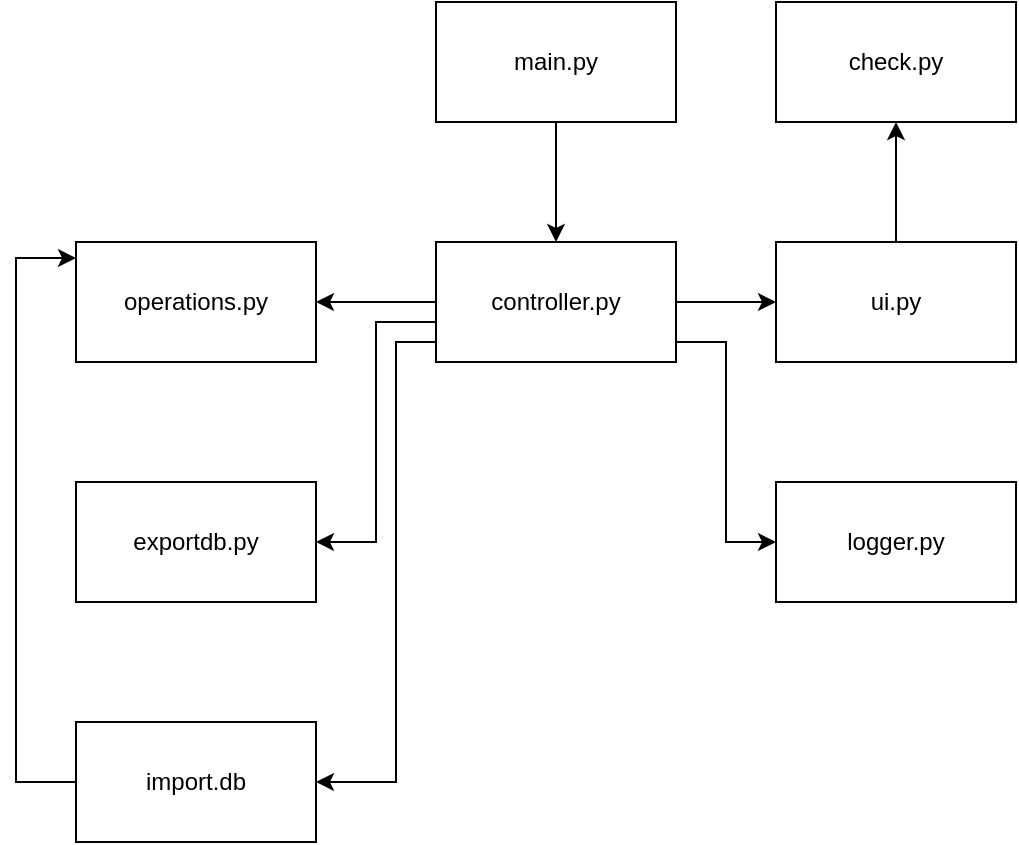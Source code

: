 <mxfile>
    <diagram id="-akxkNzu8XAtu_iUrY7z" name="Страница 1">
        <mxGraphModel dx="798" dy="177" grid="1" gridSize="10" guides="1" tooltips="1" connect="1" arrows="1" fold="1" page="1" pageScale="1" pageWidth="827" pageHeight="1169" math="0" shadow="0">
            <root>
                <mxCell id="0"/>
                <mxCell id="1" parent="0"/>
                <mxCell id="VP_z4Ou5BWgQG30qcxvn-9" style="edgeStyle=orthogonalEdgeStyle;rounded=0;orthogonalLoop=1;jettySize=auto;html=1;entryX=0.5;entryY=0;entryDx=0;entryDy=0;" parent="1" source="VP_z4Ou5BWgQG30qcxvn-1" target="VP_z4Ou5BWgQG30qcxvn-2" edge="1">
                    <mxGeometry relative="1" as="geometry"/>
                </mxCell>
                <mxCell id="VP_z4Ou5BWgQG30qcxvn-1" value="main.py" style="rounded=0;whiteSpace=wrap;html=1;" parent="1" vertex="1">
                    <mxGeometry x="330" y="100" width="120" height="60" as="geometry"/>
                </mxCell>
                <mxCell id="VP_z4Ou5BWgQG30qcxvn-10" style="edgeStyle=orthogonalEdgeStyle;rounded=0;orthogonalLoop=1;jettySize=auto;html=1;entryX=0;entryY=0.5;entryDx=0;entryDy=0;" parent="1" source="VP_z4Ou5BWgQG30qcxvn-2" target="VP_z4Ou5BWgQG30qcxvn-3" edge="1">
                    <mxGeometry relative="1" as="geometry"/>
                </mxCell>
                <mxCell id="VP_z4Ou5BWgQG30qcxvn-14" style="edgeStyle=orthogonalEdgeStyle;rounded=0;orthogonalLoop=1;jettySize=auto;html=1;entryX=0;entryY=0.5;entryDx=0;entryDy=0;" parent="1" source="VP_z4Ou5BWgQG30qcxvn-2" target="VP_z4Ou5BWgQG30qcxvn-8" edge="1">
                    <mxGeometry relative="1" as="geometry">
                        <Array as="points">
                            <mxPoint x="475" y="270"/>
                            <mxPoint x="475" y="370"/>
                        </Array>
                    </mxGeometry>
                </mxCell>
                <mxCell id="VP_z4Ou5BWgQG30qcxvn-15" style="edgeStyle=orthogonalEdgeStyle;rounded=0;orthogonalLoop=1;jettySize=auto;html=1;entryX=1;entryY=0.5;entryDx=0;entryDy=0;" parent="1" source="VP_z4Ou5BWgQG30qcxvn-2" target="VP_z4Ou5BWgQG30qcxvn-5" edge="1">
                    <mxGeometry relative="1" as="geometry"/>
                </mxCell>
                <mxCell id="VP_z4Ou5BWgQG30qcxvn-16" style="edgeStyle=orthogonalEdgeStyle;rounded=0;orthogonalLoop=1;jettySize=auto;html=1;entryX=1;entryY=0.5;entryDx=0;entryDy=0;" parent="1" source="VP_z4Ou5BWgQG30qcxvn-2" target="VP_z4Ou5BWgQG30qcxvn-6" edge="1">
                    <mxGeometry relative="1" as="geometry">
                        <Array as="points">
                            <mxPoint x="300" y="260"/>
                            <mxPoint x="300" y="370"/>
                        </Array>
                    </mxGeometry>
                </mxCell>
                <mxCell id="VP_z4Ou5BWgQG30qcxvn-17" style="edgeStyle=orthogonalEdgeStyle;rounded=0;orthogonalLoop=1;jettySize=auto;html=1;entryX=1;entryY=0.5;entryDx=0;entryDy=0;" parent="1" source="VP_z4Ou5BWgQG30qcxvn-2" target="VP_z4Ou5BWgQG30qcxvn-7" edge="1">
                    <mxGeometry relative="1" as="geometry">
                        <Array as="points">
                            <mxPoint x="310" y="270"/>
                            <mxPoint x="310" y="490"/>
                        </Array>
                    </mxGeometry>
                </mxCell>
                <mxCell id="VP_z4Ou5BWgQG30qcxvn-2" value="controller.py" style="rounded=0;whiteSpace=wrap;html=1;" parent="1" vertex="1">
                    <mxGeometry x="330" y="220" width="120" height="60" as="geometry"/>
                </mxCell>
                <mxCell id="VP_z4Ou5BWgQG30qcxvn-13" style="edgeStyle=orthogonalEdgeStyle;rounded=0;orthogonalLoop=1;jettySize=auto;html=1;entryX=0.5;entryY=1;entryDx=0;entryDy=0;" parent="1" source="VP_z4Ou5BWgQG30qcxvn-3" target="VP_z4Ou5BWgQG30qcxvn-4" edge="1">
                    <mxGeometry relative="1" as="geometry"/>
                </mxCell>
                <mxCell id="VP_z4Ou5BWgQG30qcxvn-3" value="ui.py&lt;br&gt;" style="rounded=0;whiteSpace=wrap;html=1;" parent="1" vertex="1">
                    <mxGeometry x="500" y="220" width="120" height="60" as="geometry"/>
                </mxCell>
                <mxCell id="VP_z4Ou5BWgQG30qcxvn-4" value="check.py" style="rounded=0;whiteSpace=wrap;html=1;" parent="1" vertex="1">
                    <mxGeometry x="500" y="100" width="120" height="60" as="geometry"/>
                </mxCell>
                <mxCell id="VP_z4Ou5BWgQG30qcxvn-5" value="operations.py" style="rounded=0;whiteSpace=wrap;html=1;" parent="1" vertex="1">
                    <mxGeometry x="150" y="220" width="120" height="60" as="geometry"/>
                </mxCell>
                <mxCell id="VP_z4Ou5BWgQG30qcxvn-6" value="exportdb.py" style="rounded=0;whiteSpace=wrap;html=1;" parent="1" vertex="1">
                    <mxGeometry x="150" y="340" width="120" height="60" as="geometry"/>
                </mxCell>
                <mxCell id="VP_z4Ou5BWgQG30qcxvn-19" style="edgeStyle=orthogonalEdgeStyle;rounded=0;orthogonalLoop=1;jettySize=auto;html=1;" parent="1" source="VP_z4Ou5BWgQG30qcxvn-7" edge="1">
                    <mxGeometry relative="1" as="geometry">
                        <mxPoint x="150" y="228" as="targetPoint"/>
                        <Array as="points">
                            <mxPoint x="120" y="490"/>
                            <mxPoint x="120" y="228"/>
                        </Array>
                    </mxGeometry>
                </mxCell>
                <mxCell id="VP_z4Ou5BWgQG30qcxvn-7" value="import.db" style="rounded=0;whiteSpace=wrap;html=1;" parent="1" vertex="1">
                    <mxGeometry x="150" y="460" width="120" height="60" as="geometry"/>
                </mxCell>
                <mxCell id="VP_z4Ou5BWgQG30qcxvn-8" value="logger.py" style="rounded=0;whiteSpace=wrap;html=1;" parent="1" vertex="1">
                    <mxGeometry x="500" y="340" width="120" height="60" as="geometry"/>
                </mxCell>
            </root>
        </mxGraphModel>
    </diagram>
</mxfile>